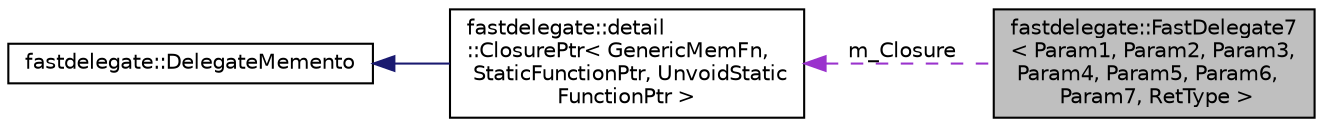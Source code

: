 digraph "fastdelegate::FastDelegate7&lt; Param1, Param2, Param3, Param4, Param5, Param6, Param7, RetType &gt;"
{
 // INTERACTIVE_SVG=YES
  edge [fontname="Helvetica",fontsize="10",labelfontname="Helvetica",labelfontsize="10"];
  node [fontname="Helvetica",fontsize="10",shape=record];
  rankdir="LR";
  Node1 [label="fastdelegate::FastDelegate7\l\< Param1, Param2, Param3,\l Param4, Param5, Param6,\l Param7, RetType \>",height=0.2,width=0.4,color="black", fillcolor="grey75", style="filled" fontcolor="black"];
  Node2 -> Node1 [dir="back",color="darkorchid3",fontsize="10",style="dashed",label=" m_Closure" ,fontname="Helvetica"];
  Node2 [label="fastdelegate::detail\l::ClosurePtr\< GenericMemFn,\l StaticFunctionPtr, UnvoidStatic\lFunctionPtr \>",height=0.2,width=0.4,color="black", fillcolor="white", style="filled",URL="$classfastdelegate_1_1detail_1_1ClosurePtr.html"];
  Node3 -> Node2 [dir="back",color="midnightblue",fontsize="10",style="solid",fontname="Helvetica"];
  Node3 [label="fastdelegate::DelegateMemento",height=0.2,width=0.4,color="black", fillcolor="white", style="filled",URL="$classfastdelegate_1_1DelegateMemento.html"];
}
